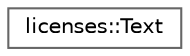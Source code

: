 digraph "类继承关系图"
{
 // LATEX_PDF_SIZE
  bgcolor="transparent";
  edge [fontname=Helvetica,fontsize=10,labelfontname=Helvetica,labelfontsize=10];
  node [fontname=Helvetica,fontsize=10,shape=box,height=0.2,width=0.4];
  rankdir="LR";
  Node0 [id="Node000000",label="licenses::Text",height=0.2,width=0.4,color="grey40", fillcolor="white", style="filled",URL="$structlicenses_1_1_text.html",tooltip=" "];
}
